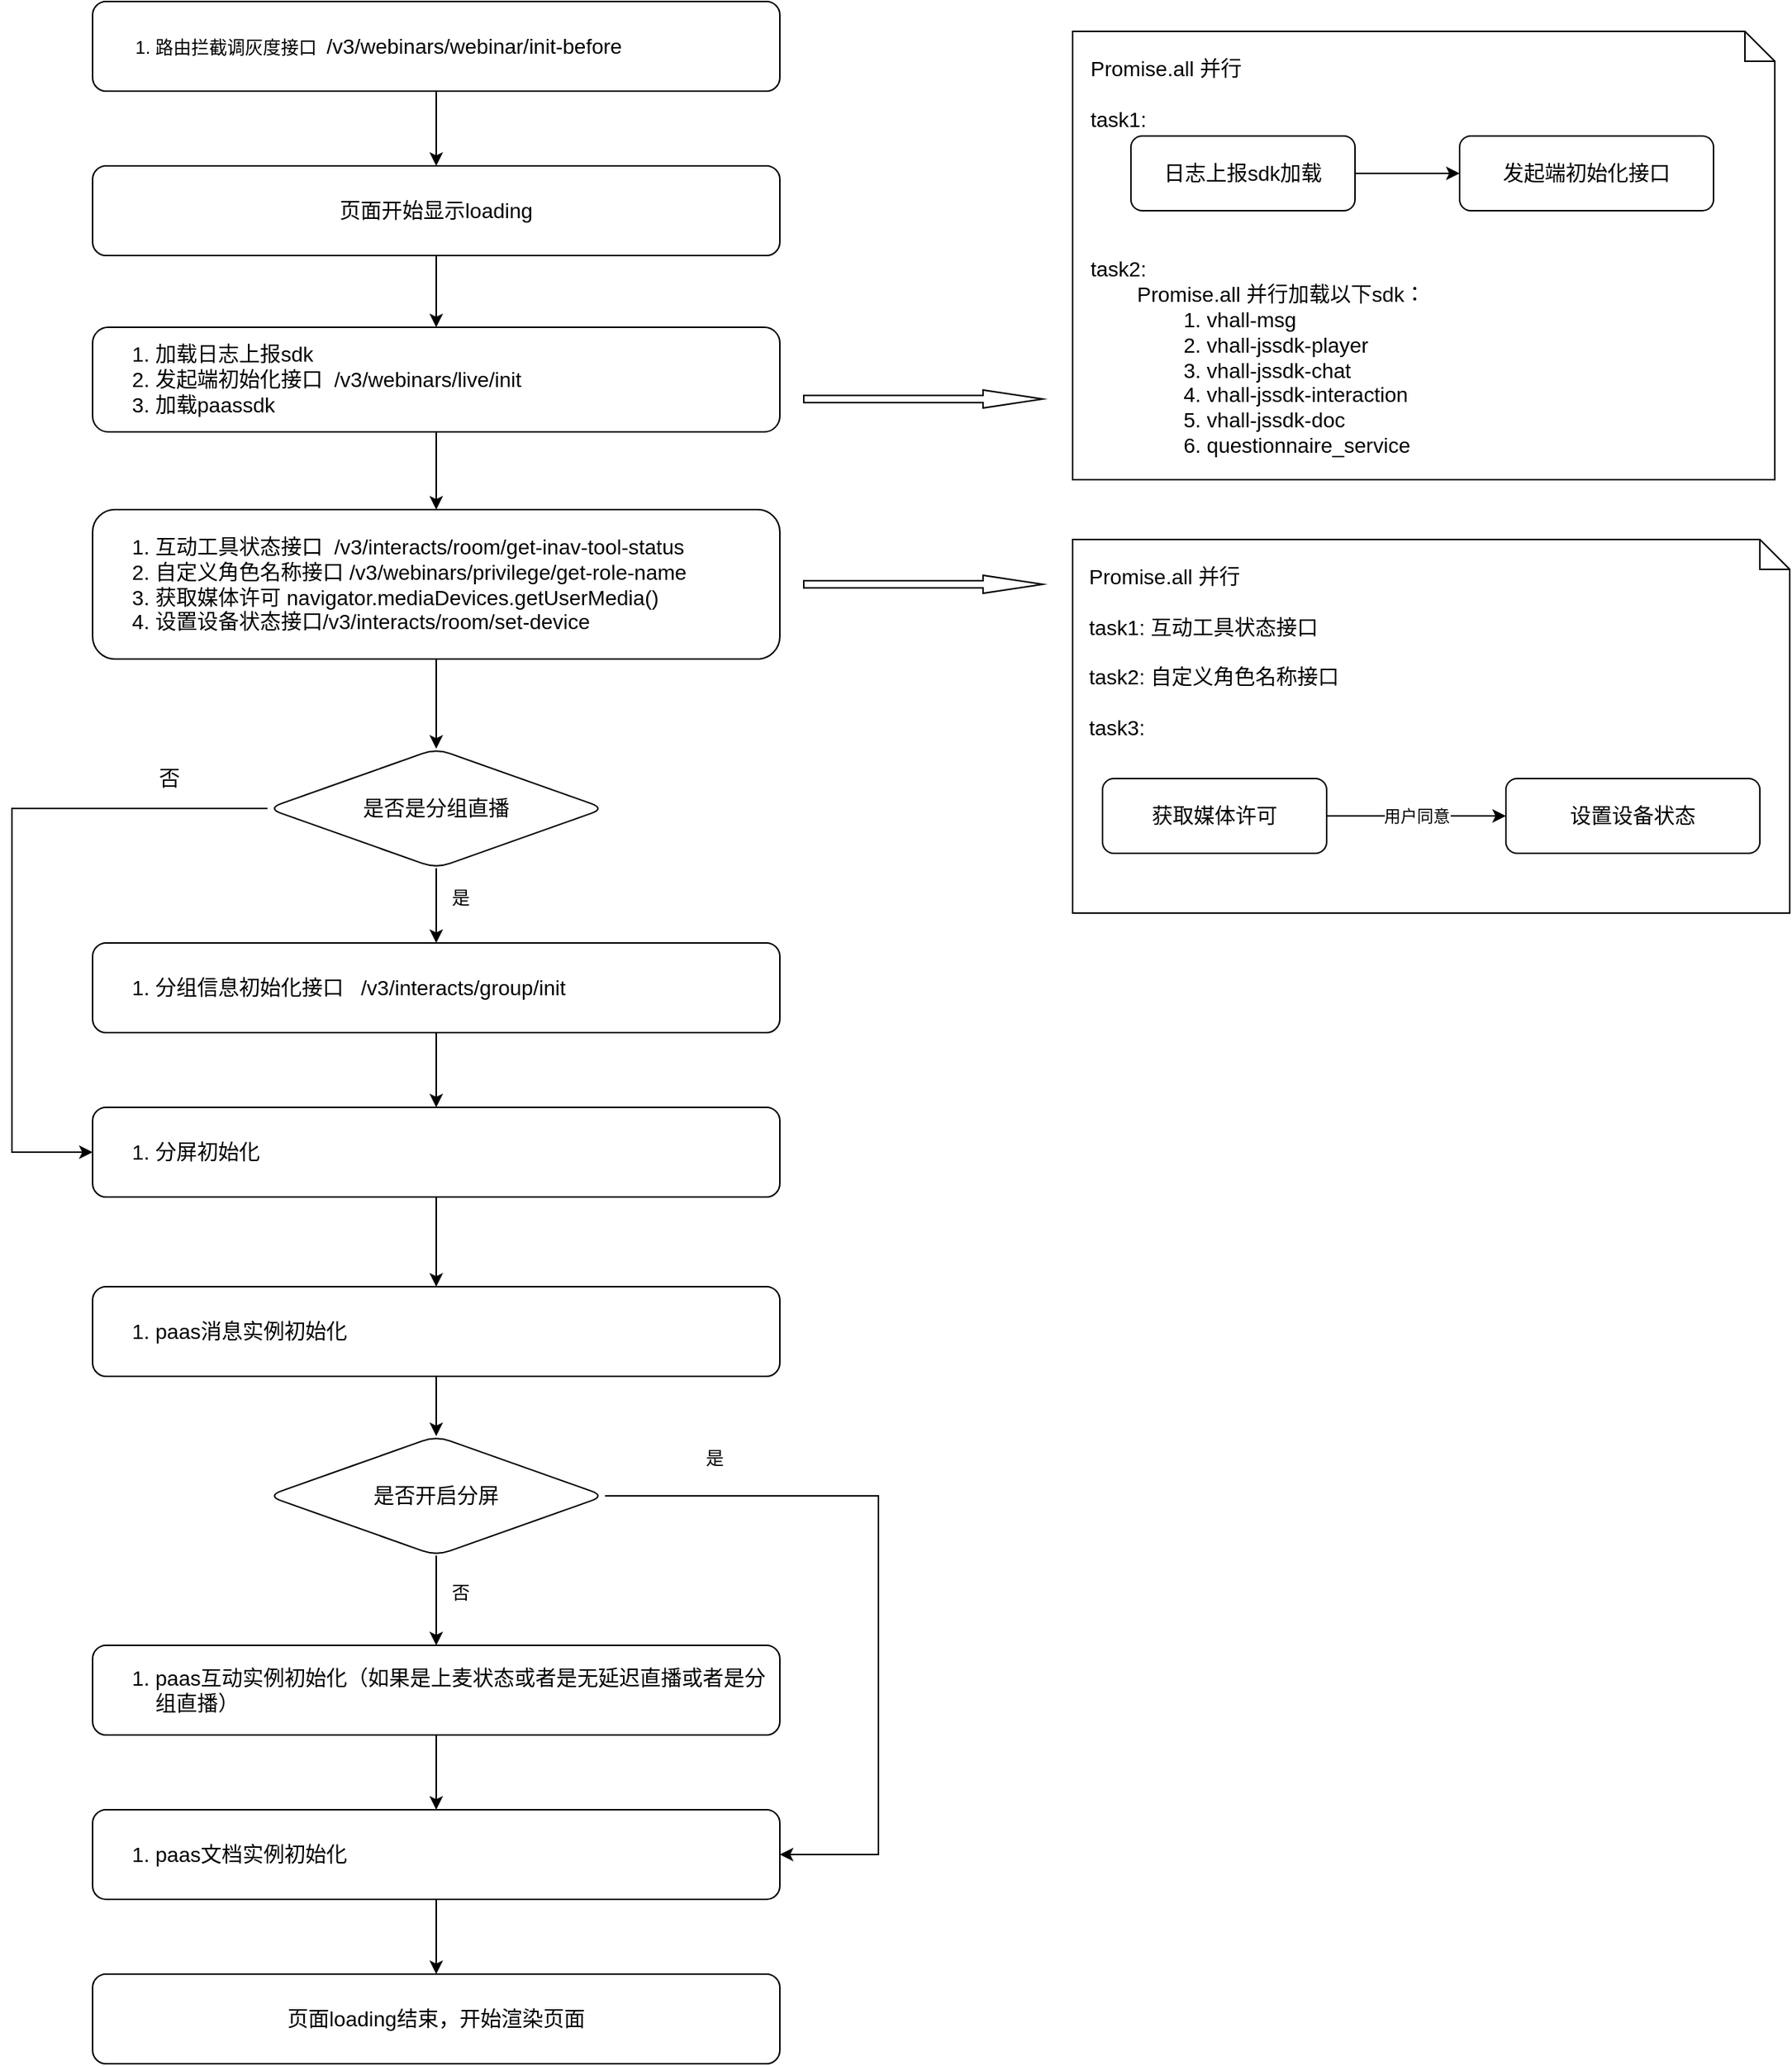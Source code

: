 <mxfile version="20.1.1" type="device"><diagram id="jQTAKwDiVNFsjDlq-RNm" name="Page-1"><mxGraphModel dx="1422" dy="754" grid="1" gridSize="10" guides="1" tooltips="1" connect="1" arrows="1" fold="1" page="1" pageScale="1" pageWidth="2339" pageHeight="3300" math="0" shadow="0"><root><mxCell id="0"/><mxCell id="1" parent="0"/><mxCell id="eONNB1QwEc2SVipW2qPM-43" value="Promise.all 并行&lt;br&gt;&lt;br&gt;task1:&lt;br&gt;&lt;br&gt;&lt;br&gt;&lt;br&gt;&lt;br&gt;&lt;br&gt;task2:&lt;br&gt;&lt;div&gt;&lt;span style=&quot;background-color: initial;&quot;&gt;&amp;nbsp; &amp;nbsp; &amp;nbsp; &amp;nbsp; Promise.all 并行加载以下sdk：&lt;/span&gt;&lt;/div&gt;&lt;div&gt;&lt;span style=&quot;background-color: initial;&quot;&gt;&lt;span style=&quot;white-space: pre;&quot;&gt;&#9;&lt;span style=&quot;white-space: pre;&quot;&gt;&#9;&lt;/span&gt;&lt;/span&gt;1.&amp;nbsp;vhall-msg&lt;/span&gt;&lt;/div&gt;&lt;div&gt;&lt;span style=&quot;background-color: initial;&quot;&gt;&lt;span style=&quot;white-space: pre;&quot;&gt;&#9;&lt;span style=&quot;white-space: pre;&quot;&gt;&#9;&lt;/span&gt;&lt;/span&gt;2.&amp;nbsp;vhall-jssdk-player&lt;/span&gt;&lt;/div&gt;&lt;div&gt;&lt;span style=&quot;background-color: initial;&quot;&gt;&lt;span style=&quot;white-space: pre;&quot;&gt;&#9;&lt;span style=&quot;white-space: pre;&quot;&gt;&#9;&lt;/span&gt;&lt;/span&gt;3.&amp;nbsp;vhall-jssdk-chat&lt;/span&gt;&lt;/div&gt;&lt;div&gt;&lt;span style=&quot;background-color: initial;&quot;&gt;&lt;span style=&quot;white-space: pre;&quot;&gt;&#9;&lt;span style=&quot;white-space: pre;&quot;&gt;&#9;&lt;/span&gt;&lt;/span&gt;4.&amp;nbsp;vhall-jssdk-interaction&lt;/span&gt;&lt;/div&gt;&lt;div&gt;&lt;span style=&quot;background-color: initial;&quot;&gt;&lt;span style=&quot;white-space: pre;&quot;&gt;&#9;&lt;span style=&quot;white-space: pre;&quot;&gt;&#9;&lt;/span&gt;&lt;/span&gt;5.&amp;nbsp;vhall-jssdk-doc&lt;/span&gt;&lt;/div&gt;&lt;div&gt;&lt;span style=&quot;background-color: initial;&quot;&gt;&lt;span style=&quot;white-space: pre;&quot;&gt;&#9;&lt;span style=&quot;white-space: pre;&quot;&gt;&#9;&lt;/span&gt;&lt;/span&gt;6.&amp;nbsp;questionnaire_service&lt;/span&gt;&lt;/div&gt;" style="shape=note;size=20;whiteSpace=wrap;html=1;fontSize=14;align=left;verticalAlign=top;spacingTop=10;spacingLeft=10;" parent="1" vertex="1"><mxGeometry x="950" y="100" width="470" height="300" as="geometry"/></mxCell><mxCell id="eONNB1QwEc2SVipW2qPM-4" value="" style="edgeStyle=orthogonalEdgeStyle;rounded=0;orthogonalLoop=1;jettySize=auto;html=1;" parent="1" source="eONNB1QwEc2SVipW2qPM-1" target="eONNB1QwEc2SVipW2qPM-3" edge="1"><mxGeometry relative="1" as="geometry"/></mxCell><mxCell id="eONNB1QwEc2SVipW2qPM-1" value="&lt;ol&gt;&lt;li style=&quot;&quot;&gt;路由拦截调灰度接口&amp;nbsp;&amp;nbsp;&lt;span style=&quot;font-size: 14px;&quot;&gt;/v3/webinars/webinar/init-before&lt;/span&gt;&lt;/li&gt;&lt;/ol&gt;" style="rounded=1;whiteSpace=wrap;html=1;align=left;" parent="1" vertex="1"><mxGeometry x="294" y="80" width="460" height="60" as="geometry"/></mxCell><mxCell id="eONNB1QwEc2SVipW2qPM-6" value="" style="edgeStyle=orthogonalEdgeStyle;rounded=0;orthogonalLoop=1;jettySize=auto;html=1;" parent="1" source="eONNB1QwEc2SVipW2qPM-3" target="eONNB1QwEc2SVipW2qPM-5" edge="1"><mxGeometry relative="1" as="geometry"/></mxCell><mxCell id="eONNB1QwEc2SVipW2qPM-3" value="&lt;font style=&quot;font-size: 14px;&quot;&gt;页面开始显示loading&lt;/font&gt;" style="rounded=1;whiteSpace=wrap;html=1;" parent="1" vertex="1"><mxGeometry x="294" y="190" width="460" height="60" as="geometry"/></mxCell><mxCell id="eONNB1QwEc2SVipW2qPM-8" value="" style="edgeStyle=orthogonalEdgeStyle;rounded=0;orthogonalLoop=1;jettySize=auto;html=1;" parent="1" source="eONNB1QwEc2SVipW2qPM-5" target="eONNB1QwEc2SVipW2qPM-7" edge="1"><mxGeometry relative="1" as="geometry"/></mxCell><mxCell id="eONNB1QwEc2SVipW2qPM-5" value="&lt;ol style=&quot;font-size: 14px;&quot;&gt;&lt;li&gt;加载日志上报sdk&lt;/li&gt;&lt;li&gt;发起端初始化接口&amp;nbsp; /v3/webinars/live/init&lt;/li&gt;&lt;li&gt;加载paassdk&lt;/li&gt;&lt;/ol&gt;" style="rounded=1;whiteSpace=wrap;html=1;align=left;" parent="1" vertex="1"><mxGeometry x="294" y="298" width="460" height="70" as="geometry"/></mxCell><mxCell id="eONNB1QwEc2SVipW2qPM-10" value="" style="edgeStyle=orthogonalEdgeStyle;rounded=0;orthogonalLoop=1;jettySize=auto;html=1;entryX=0.5;entryY=0;entryDx=0;entryDy=0;" parent="1" source="eONNB1QwEc2SVipW2qPM-7" target="eONNB1QwEc2SVipW2qPM-23" edge="1"><mxGeometry relative="1" as="geometry"><mxPoint x="524" y="570" as="targetPoint"/></mxGeometry></mxCell><mxCell id="eONNB1QwEc2SVipW2qPM-7" value="&lt;ol style=&quot;font-size: 14px;&quot;&gt;&lt;li&gt;互动工具状态接口&amp;nbsp;&amp;nbsp;/v3/interacts/room/get-inav-tool-status&lt;/li&gt;&lt;li&gt;自定义角色名称接口 /v3/webinars/privilege/get-role-name&lt;/li&gt;&lt;li&gt;获取媒体许可 navigator.mediaDevices.getUserMedia()&lt;/li&gt;&lt;li&gt;设置设备状态接口/v3/interacts/room/set-device&lt;/li&gt;&lt;/ol&gt;" style="rounded=1;whiteSpace=wrap;html=1;align=left;" parent="1" vertex="1"><mxGeometry x="294" y="420" width="460" height="100" as="geometry"/></mxCell><mxCell id="eONNB1QwEc2SVipW2qPM-35" value="" style="edgeStyle=orthogonalEdgeStyle;rounded=0;orthogonalLoop=1;jettySize=auto;html=1;fontSize=14;" parent="1" source="eONNB1QwEc2SVipW2qPM-13" target="eONNB1QwEc2SVipW2qPM-34" edge="1"><mxGeometry relative="1" as="geometry"/></mxCell><mxCell id="eONNB1QwEc2SVipW2qPM-13" value="&lt;ol style=&quot;font-size: 14px;&quot;&gt;&lt;li&gt;&lt;span style=&quot;&quot;&gt;分组信息初始化接口&amp;nbsp; &amp;nbsp;&lt;/span&gt;/v3/interacts/group/init&lt;/li&gt;&lt;/ol&gt;" style="rounded=1;whiteSpace=wrap;html=1;align=left;" parent="1" vertex="1"><mxGeometry x="294" y="710" width="460" height="60" as="geometry"/></mxCell><mxCell id="eONNB1QwEc2SVipW2qPM-25" value="" style="edgeStyle=orthogonalEdgeStyle;rounded=0;orthogonalLoop=1;jettySize=auto;html=1;" parent="1" source="eONNB1QwEc2SVipW2qPM-23" target="eONNB1QwEc2SVipW2qPM-13" edge="1"><mxGeometry relative="1" as="geometry"/></mxCell><mxCell id="eONNB1QwEc2SVipW2qPM-28" value="" style="edgeStyle=orthogonalEdgeStyle;rounded=0;orthogonalLoop=1;jettySize=auto;html=1;entryX=0;entryY=0.5;entryDx=0;entryDy=0;exitX=0;exitY=0.5;exitDx=0;exitDy=0;" parent="1" source="eONNB1QwEc2SVipW2qPM-23" target="eONNB1QwEc2SVipW2qPM-34" edge="1"><mxGeometry relative="1" as="geometry"><mxPoint x="770" y="620" as="targetPoint"/><Array as="points"><mxPoint x="240" y="620"/><mxPoint x="240" y="850"/></Array></mxGeometry></mxCell><mxCell id="eONNB1QwEc2SVipW2qPM-23" value="&lt;font style=&quot;font-size: 14px;&quot;&gt;是否是分组直播&lt;/font&gt;" style="rhombus;whiteSpace=wrap;html=1;align=center;rounded=1;" parent="1" vertex="1"><mxGeometry x="411" y="580" width="226" height="80" as="geometry"/></mxCell><mxCell id="eONNB1QwEc2SVipW2qPM-26" value="是" style="text;html=1;align=center;verticalAlign=middle;resizable=0;points=[];autosize=1;strokeColor=none;fillColor=none;" parent="1" vertex="1"><mxGeometry x="525" y="670" width="30" height="20" as="geometry"/></mxCell><mxCell id="eONNB1QwEc2SVipW2qPM-29" value="&lt;span style=&quot;font-size: 14px;&quot;&gt;页面loading结束，开始渲染页面&lt;/span&gt;" style="rounded=1;whiteSpace=wrap;html=1;align=center;" parent="1" vertex="1"><mxGeometry x="294" y="1400" width="460" height="60" as="geometry"/></mxCell><mxCell id="eONNB1QwEc2SVipW2qPM-31" value="&lt;font style=&quot;font-size: 14px;&quot;&gt;否&lt;/font&gt;" style="text;html=1;align=center;verticalAlign=middle;resizable=0;points=[];autosize=1;strokeColor=none;fillColor=none;" parent="1" vertex="1"><mxGeometry x="330" y="590" width="30" height="20" as="geometry"/></mxCell><mxCell id="bqziYKh95YhhcxZc1Uxt-16" value="" style="edgeStyle=orthogonalEdgeStyle;rounded=0;orthogonalLoop=1;jettySize=auto;html=1;" edge="1" parent="1" source="eONNB1QwEc2SVipW2qPM-34" target="bqziYKh95YhhcxZc1Uxt-11"><mxGeometry relative="1" as="geometry"/></mxCell><mxCell id="eONNB1QwEc2SVipW2qPM-34" value="&lt;ol style=&quot;font-size: 14px;&quot;&gt;&lt;li&gt;分屏初始化&lt;/li&gt;&lt;/ol&gt;" style="rounded=1;whiteSpace=wrap;html=1;align=left;" parent="1" vertex="1"><mxGeometry x="294" y="820" width="460" height="60" as="geometry"/></mxCell><mxCell id="eONNB1QwEc2SVipW2qPM-39" value="" style="edgeStyle=orthogonalEdgeStyle;rounded=0;orthogonalLoop=1;jettySize=auto;html=1;fontSize=14;" parent="1" source="eONNB1QwEc2SVipW2qPM-36" target="eONNB1QwEc2SVipW2qPM-38" edge="1"><mxGeometry relative="1" as="geometry"/></mxCell><mxCell id="eONNB1QwEc2SVipW2qPM-36" value="&lt;ol style=&quot;font-size: 14px;&quot;&gt;&lt;li&gt;paas互动实例初始化（如果是上麦状态或者是无延迟直播或者是分组直播）&lt;/li&gt;&lt;/ol&gt;" style="rounded=1;whiteSpace=wrap;html=1;align=left;" parent="1" vertex="1"><mxGeometry x="294" y="1180" width="460" height="60" as="geometry"/></mxCell><mxCell id="eONNB1QwEc2SVipW2qPM-40" value="" style="edgeStyle=orthogonalEdgeStyle;rounded=0;orthogonalLoop=1;jettySize=auto;html=1;fontSize=14;" parent="1" source="eONNB1QwEc2SVipW2qPM-38" target="eONNB1QwEc2SVipW2qPM-29" edge="1"><mxGeometry relative="1" as="geometry"/></mxCell><mxCell id="eONNB1QwEc2SVipW2qPM-38" value="&lt;ol style=&quot;font-size: 14px;&quot;&gt;&lt;li&gt;paas文档实例初始化&lt;/li&gt;&lt;/ol&gt;" style="rounded=1;whiteSpace=wrap;html=1;align=left;" parent="1" vertex="1"><mxGeometry x="294" y="1290" width="460" height="60" as="geometry"/></mxCell><mxCell id="eONNB1QwEc2SVipW2qPM-45" value="" style="edgeStyle=orthogonalEdgeStyle;rounded=0;orthogonalLoop=1;jettySize=auto;html=1;fontSize=14;" parent="1" source="eONNB1QwEc2SVipW2qPM-42" target="eONNB1QwEc2SVipW2qPM-44" edge="1"><mxGeometry relative="1" as="geometry"/></mxCell><mxCell id="eONNB1QwEc2SVipW2qPM-42" value="日志上报sdk加载" style="rounded=1;whiteSpace=wrap;html=1;fontSize=14;" parent="1" vertex="1"><mxGeometry x="989" y="170" width="150" height="50" as="geometry"/></mxCell><mxCell id="eONNB1QwEc2SVipW2qPM-44" value="发起端初始化接口" style="rounded=1;whiteSpace=wrap;html=1;fontSize=14;" parent="1" vertex="1"><mxGeometry x="1209" y="170" width="170" height="50" as="geometry"/></mxCell><mxCell id="eONNB1QwEc2SVipW2qPM-53" value="" style="html=1;shadow=0;dashed=0;align=center;verticalAlign=middle;shape=mxgraph.arrows2.arrow;dy=0.6;dx=40;notch=0;fontSize=14;" parent="1" vertex="1"><mxGeometry x="770" y="340" width="160" height="12" as="geometry"/></mxCell><mxCell id="eONNB1QwEc2SVipW2qPM-56" value="" style="html=1;shadow=0;dashed=0;align=center;verticalAlign=middle;shape=mxgraph.arrows2.arrow;dy=0.6;dx=40;notch=0;fontSize=14;" parent="1" vertex="1"><mxGeometry x="770" y="464" width="160" height="12" as="geometry"/></mxCell><mxCell id="bqziYKh95YhhcxZc1Uxt-1" value="Promise.all 并行&lt;br&gt;&lt;br&gt;task1: 互动工具状态接口&lt;br&gt;&lt;br&gt;task2: 自定义角色名称接口&lt;br&gt;&lt;br&gt;task3:&amp;nbsp;" style="shape=note;size=20;whiteSpace=wrap;html=1;fontSize=14;align=left;verticalAlign=top;spacingTop=10;spacingLeft=9;" vertex="1" parent="1"><mxGeometry x="950" y="440" width="480" height="250" as="geometry"/></mxCell><mxCell id="bqziYKh95YhhcxZc1Uxt-6" value="" style="edgeStyle=orthogonalEdgeStyle;rounded=0;orthogonalLoop=1;jettySize=auto;html=1;fontSize=14;" edge="1" parent="1" source="bqziYKh95YhhcxZc1Uxt-8" target="bqziYKh95YhhcxZc1Uxt-9"><mxGeometry relative="1" as="geometry"/></mxCell><mxCell id="bqziYKh95YhhcxZc1Uxt-7" value="用户同意" style="edgeLabel;html=1;align=center;verticalAlign=middle;resizable=0;points=[];" vertex="1" connectable="0" parent="bqziYKh95YhhcxZc1Uxt-6"><mxGeometry x="0.25" y="3" relative="1" as="geometry"><mxPoint x="-15" y="3" as="offset"/></mxGeometry></mxCell><mxCell id="bqziYKh95YhhcxZc1Uxt-8" value="&lt;div style=&quot;text-align: left;&quot;&gt;&lt;span style=&quot;background-color: initial;&quot;&gt;获取媒体许可&lt;/span&gt;&lt;/div&gt;" style="rounded=1;whiteSpace=wrap;html=1;fontSize=14;" vertex="1" parent="1"><mxGeometry x="970" y="600" width="150" height="50" as="geometry"/></mxCell><mxCell id="bqziYKh95YhhcxZc1Uxt-9" value="&lt;span style=&quot;text-align: left;&quot;&gt;设置设备状态&lt;/span&gt;" style="rounded=1;whiteSpace=wrap;html=1;fontSize=14;" vertex="1" parent="1"><mxGeometry x="1240" y="600" width="170" height="50" as="geometry"/></mxCell><mxCell id="bqziYKh95YhhcxZc1Uxt-17" value="" style="edgeStyle=orthogonalEdgeStyle;rounded=0;orthogonalLoop=1;jettySize=auto;html=1;" edge="1" parent="1" source="bqziYKh95YhhcxZc1Uxt-11" target="bqziYKh95YhhcxZc1Uxt-14"><mxGeometry relative="1" as="geometry"/></mxCell><mxCell id="bqziYKh95YhhcxZc1Uxt-11" value="&lt;ol style=&quot;font-size: 14px;&quot;&gt;&lt;li&gt;paas消息实例初始化&lt;/li&gt;&lt;/ol&gt;" style="rounded=1;whiteSpace=wrap;html=1;align=left;" vertex="1" parent="1"><mxGeometry x="294" y="940" width="460" height="60" as="geometry"/></mxCell><mxCell id="bqziYKh95YhhcxZc1Uxt-18" value="" style="edgeStyle=orthogonalEdgeStyle;rounded=0;orthogonalLoop=1;jettySize=auto;html=1;" edge="1" parent="1" source="bqziYKh95YhhcxZc1Uxt-14" target="eONNB1QwEc2SVipW2qPM-36"><mxGeometry relative="1" as="geometry"/></mxCell><mxCell id="bqziYKh95YhhcxZc1Uxt-21" value="" style="edgeStyle=orthogonalEdgeStyle;rounded=0;orthogonalLoop=1;jettySize=auto;html=1;entryX=1;entryY=0.5;entryDx=0;entryDy=0;" edge="1" parent="1" source="bqziYKh95YhhcxZc1Uxt-14" target="eONNB1QwEc2SVipW2qPM-38"><mxGeometry relative="1" as="geometry"><mxPoint x="770" y="1080" as="targetPoint"/><Array as="points"><mxPoint x="820" y="1080"/><mxPoint x="820" y="1320"/></Array></mxGeometry></mxCell><mxCell id="bqziYKh95YhhcxZc1Uxt-14" value="&lt;font style=&quot;font-size: 14px;&quot;&gt;是否开启分屏&lt;/font&gt;" style="rhombus;whiteSpace=wrap;html=1;align=center;rounded=1;" vertex="1" parent="1"><mxGeometry x="411" y="1040" width="226" height="80" as="geometry"/></mxCell><mxCell id="bqziYKh95YhhcxZc1Uxt-19" value="否" style="text;html=1;align=center;verticalAlign=middle;resizable=0;points=[];autosize=1;strokeColor=none;fillColor=none;" vertex="1" parent="1"><mxGeometry x="520" y="1130" width="40" height="30" as="geometry"/></mxCell><mxCell id="bqziYKh95YhhcxZc1Uxt-22" value="是" style="text;html=1;align=center;verticalAlign=middle;resizable=0;points=[];autosize=1;strokeColor=none;fillColor=none;" vertex="1" parent="1"><mxGeometry x="690" y="1040" width="40" height="30" as="geometry"/></mxCell></root></mxGraphModel></diagram></mxfile>